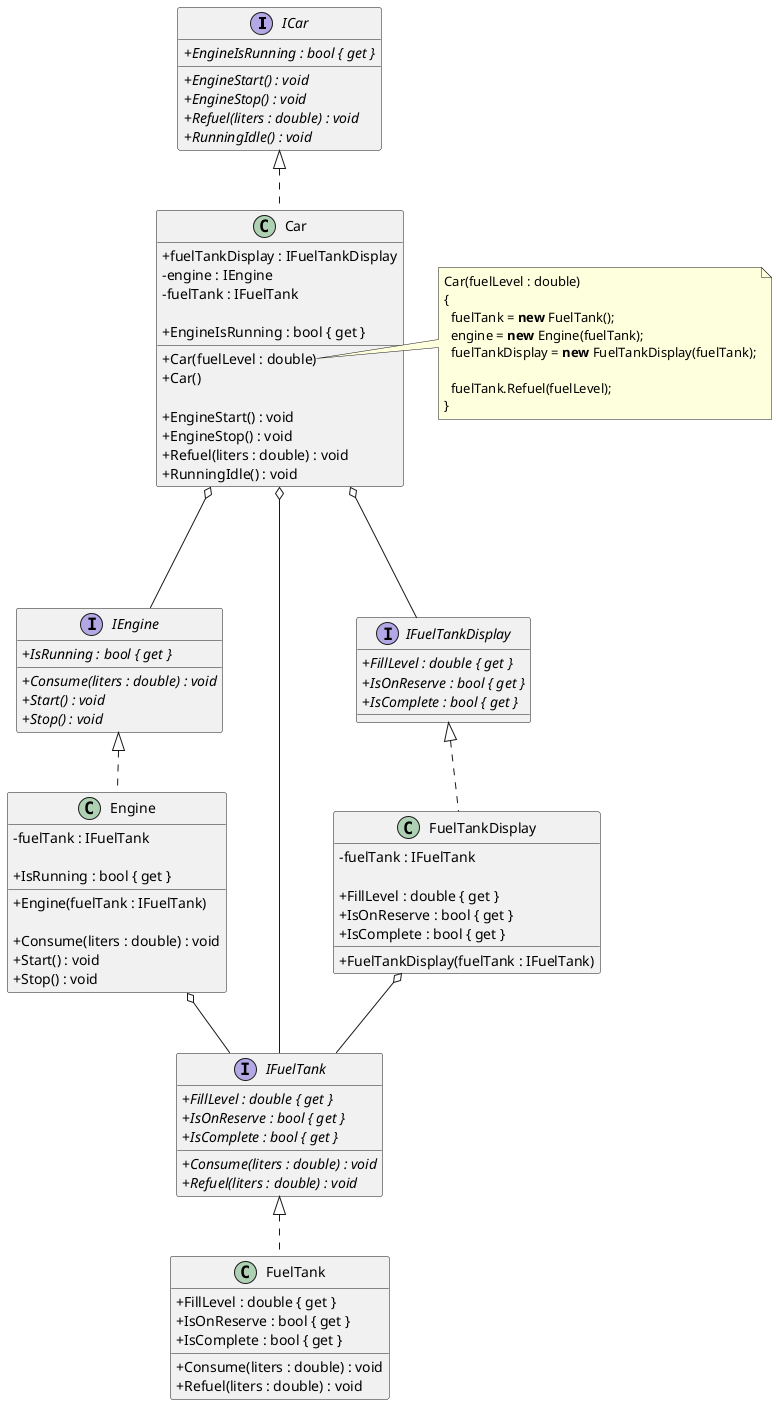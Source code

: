 @startuml "Engine And Fuel Tank"
skinparam classAttributeIconSize 0

interface ICar
{
  + //EngineIsRunning : bool { get }//
  + //EngineStart() : void//
  + //EngineStop() : void//
  + //Refuel(liters : double) : void//
  + //RunningIdle() : void//
}

interface IEngine
{
  + //IsRunning : bool { get }//
  + //Consume(liters : double) : void//
  + //Start() : void//
  + //Stop() : void//
}

interface IFuelTank
{
  + //FillLevel : double { get }//
  + //IsOnReserve : bool { get }//
  + //IsComplete : bool { get }//
  + //Consume(liters : double) : void//
  + //Refuel(liters : double) : void//
}

interface IFuelTankDisplay
{
  + //FillLevel : double { get }//
  + //IsOnReserve : bool { get }//
  + //IsComplete : bool { get }//
}

class Car
{
  + fuelTankDisplay : IFuelTankDisplay
  - engine : IEngine
  - fuelTank : IFuelTank

  + EngineIsRunning : bool { get }

  + Car(fuelLevel : double)
  + Car()

  + EngineStart() : void
  + EngineStop() : void
  + Refuel(liters : double) : void
  + RunningIdle() : void
}

class Engine
{
  - fuelTank : IFuelTank

  + IsRunning : bool { get }

  + Engine(fuelTank : IFuelTank)

  + Consume(liters : double) : void
  + Start() : void
  + Stop() : void
}

class FuelTank
{
  + FillLevel : double { get }
  + IsOnReserve : bool { get }
  + IsComplete : bool { get }

  + Consume(liters : double) : void
  + Refuel(liters : double) : void
}

class FuelTankDisplay
{
  - fuelTank : IFuelTank

  + FillLevel : double { get }
  + IsOnReserve : bool { get }
  + IsComplete : bool { get }

  + FuelTankDisplay(fuelTank : IFuelTank)
} 

ICar <|.. Car
Car o--- IFuelTankDisplay
Car o--- IEngine
Car o--- IFuelTank

IEngine <|.. Engine
Engine o-- IFuelTank

IFuelTank <|.. FuelTank

IFuelTankDisplay <|.. FuelTankDisplay
FuelTankDisplay o-- IFuelTank

note right of Car::Car
Car(fuelLevel : double)
{
  fuelTank = **new** FuelTank();
  engine = **new** Engine(fuelTank);
  fuelTankDisplay = **new** FuelTankDisplay(fuelTank);

  fuelTank.Refuel(fuelLevel);
}
end note


@enduml